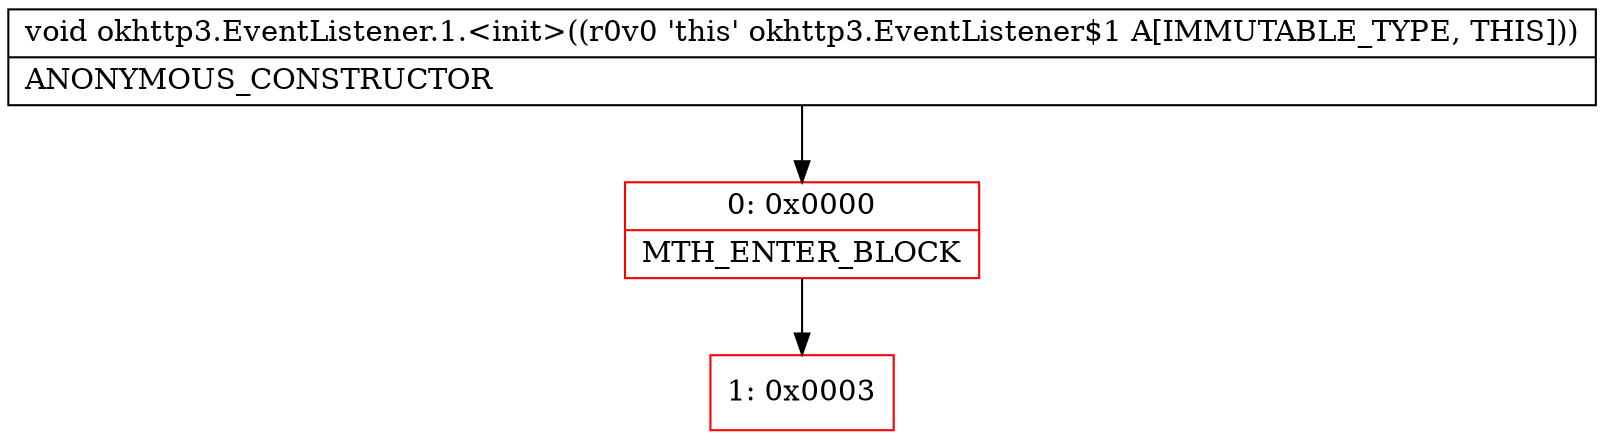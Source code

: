 digraph "CFG forokhttp3.EventListener.1.\<init\>()V" {
subgraph cluster_Region_164563529 {
label = "R(0)";
node [shape=record,color=blue];
}
Node_0 [shape=record,color=red,label="{0\:\ 0x0000|MTH_ENTER_BLOCK\l}"];
Node_1 [shape=record,color=red,label="{1\:\ 0x0003}"];
MethodNode[shape=record,label="{void okhttp3.EventListener.1.\<init\>((r0v0 'this' okhttp3.EventListener$1 A[IMMUTABLE_TYPE, THIS]))  | ANONYMOUS_CONSTRUCTOR\l}"];
MethodNode -> Node_0;
Node_0 -> Node_1;
}

